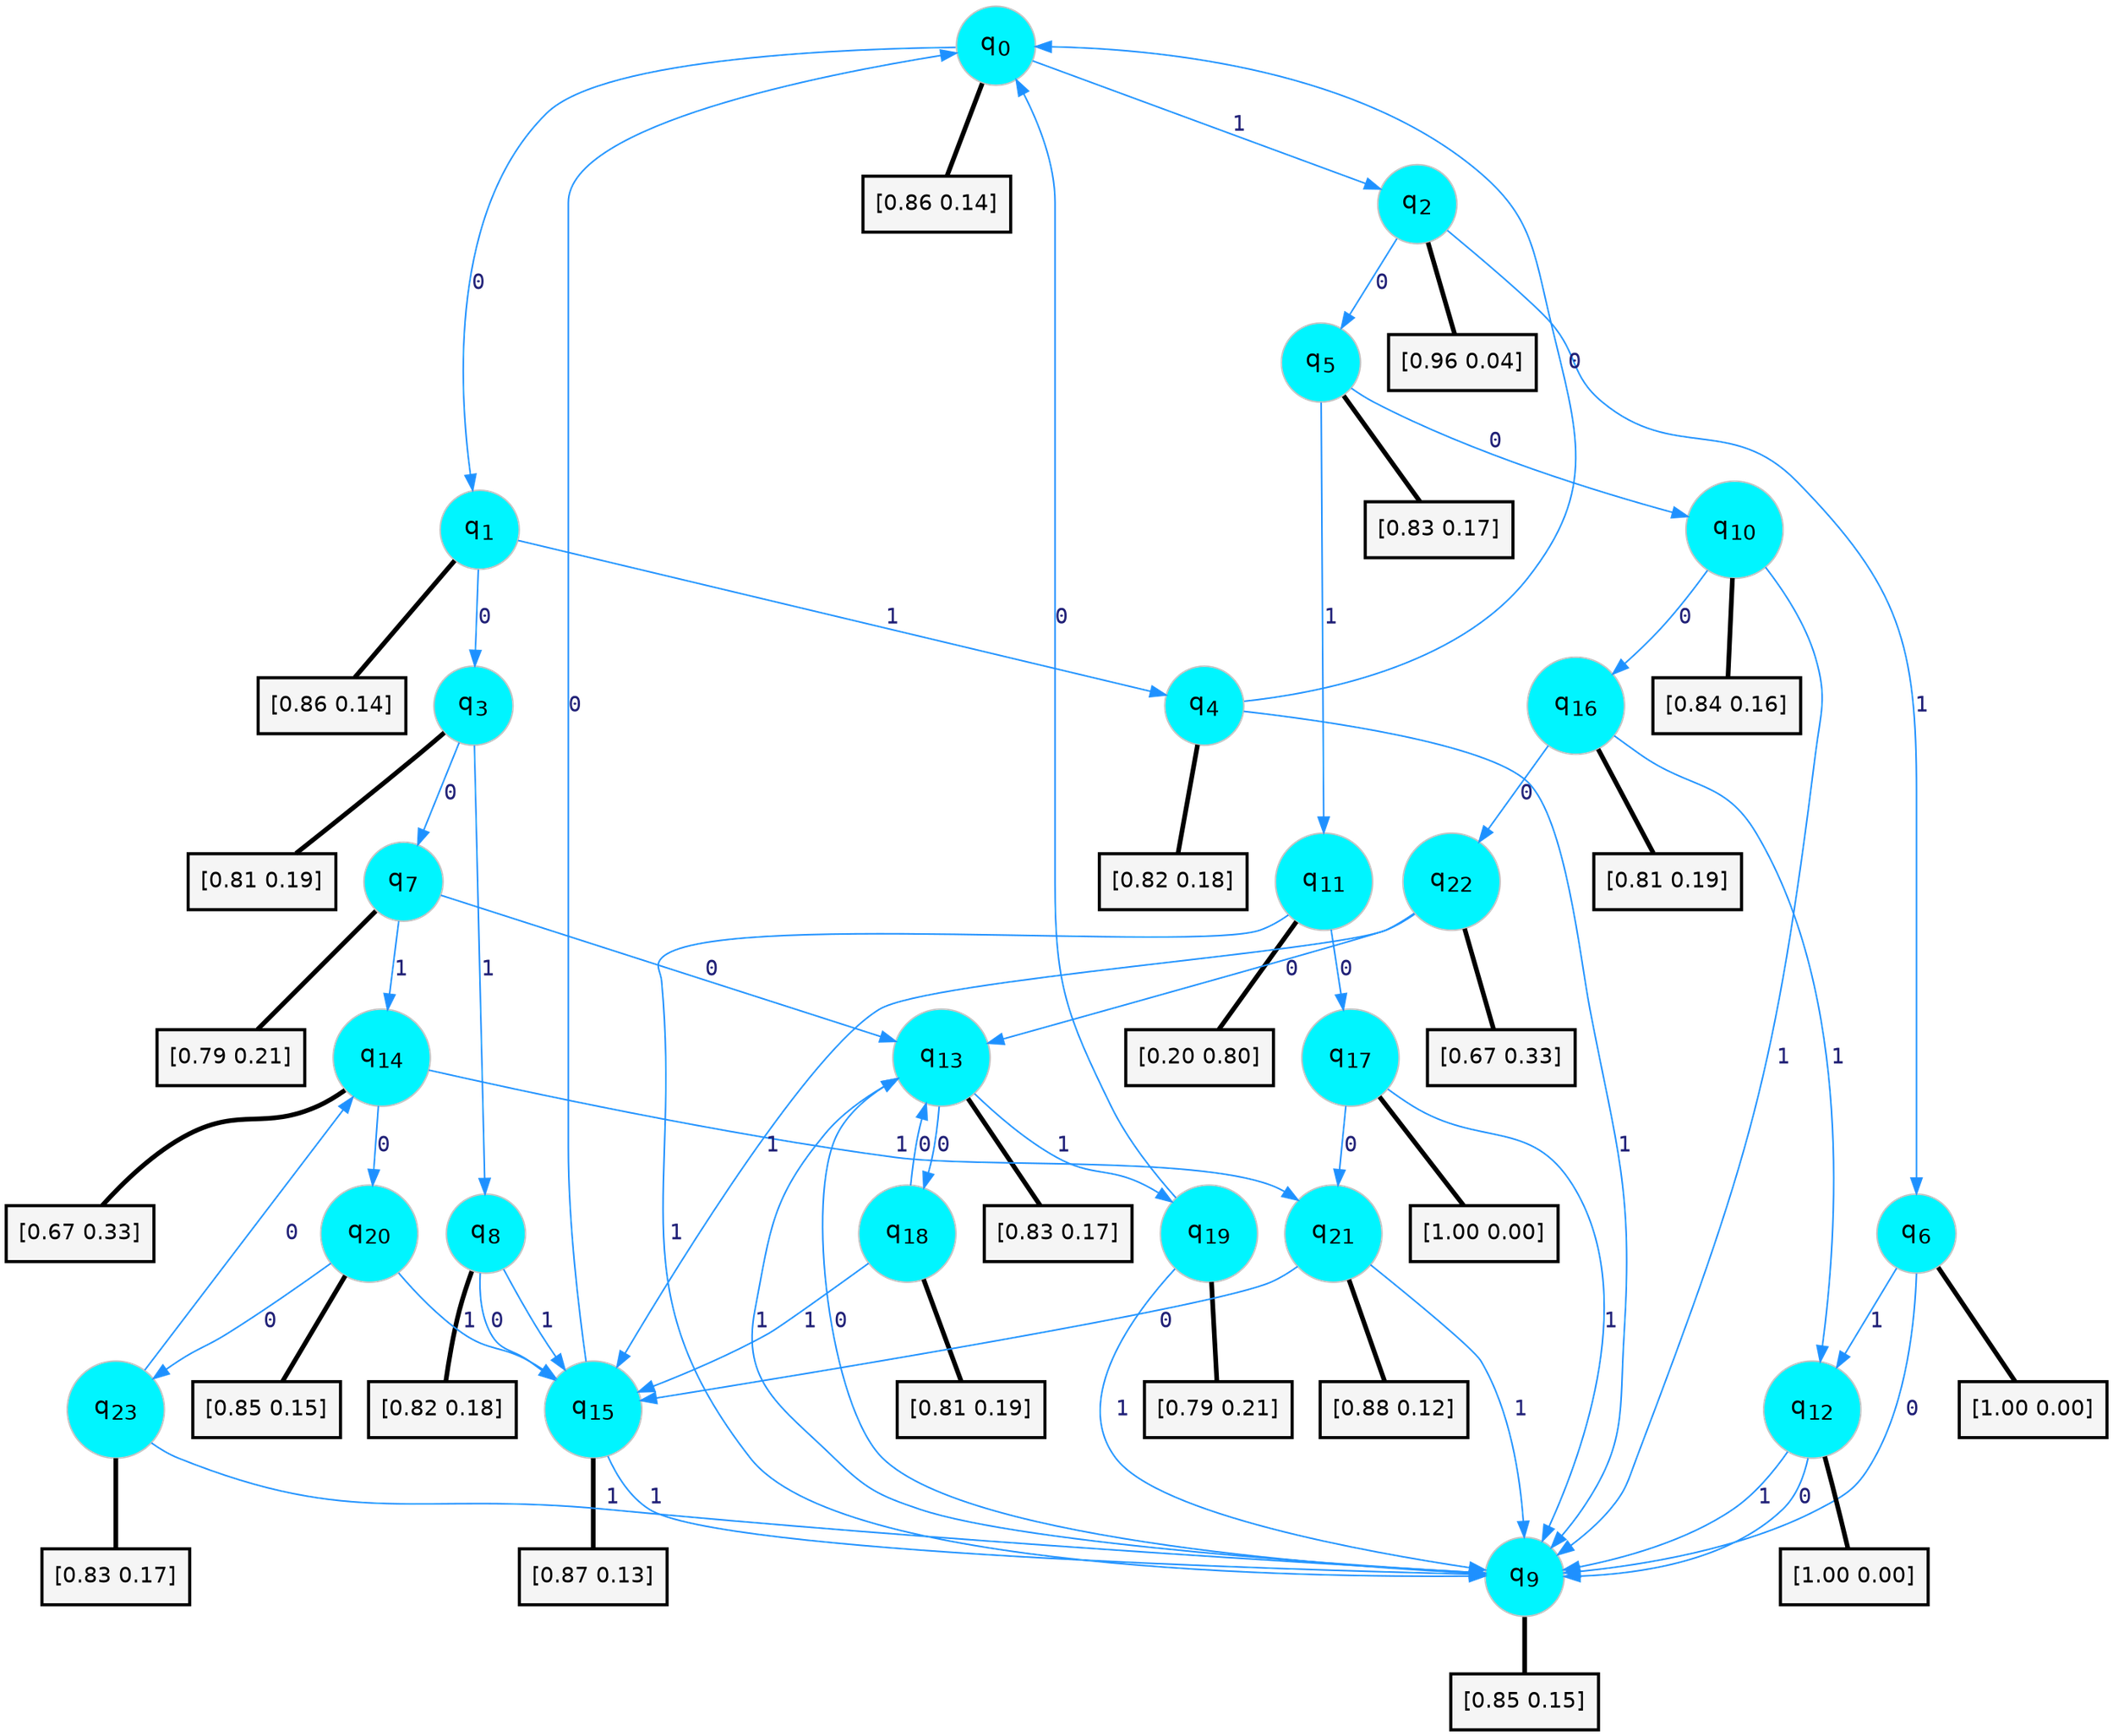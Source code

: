digraph G {
graph [
bgcolor=transparent, dpi=300, rankdir=TD, size="40,25"];
node [
color=gray, fillcolor=turquoise1, fontcolor=black, fontname=Helvetica, fontsize=16, fontweight=bold, shape=circle, style=filled];
edge [
arrowsize=1, color=dodgerblue1, fontcolor=midnightblue, fontname=courier, fontweight=bold, penwidth=1, style=solid, weight=20];
0[label=<q<SUB>0</SUB>>];
1[label=<q<SUB>1</SUB>>];
2[label=<q<SUB>2</SUB>>];
3[label=<q<SUB>3</SUB>>];
4[label=<q<SUB>4</SUB>>];
5[label=<q<SUB>5</SUB>>];
6[label=<q<SUB>6</SUB>>];
7[label=<q<SUB>7</SUB>>];
8[label=<q<SUB>8</SUB>>];
9[label=<q<SUB>9</SUB>>];
10[label=<q<SUB>10</SUB>>];
11[label=<q<SUB>11</SUB>>];
12[label=<q<SUB>12</SUB>>];
13[label=<q<SUB>13</SUB>>];
14[label=<q<SUB>14</SUB>>];
15[label=<q<SUB>15</SUB>>];
16[label=<q<SUB>16</SUB>>];
17[label=<q<SUB>17</SUB>>];
18[label=<q<SUB>18</SUB>>];
19[label=<q<SUB>19</SUB>>];
20[label=<q<SUB>20</SUB>>];
21[label=<q<SUB>21</SUB>>];
22[label=<q<SUB>22</SUB>>];
23[label=<q<SUB>23</SUB>>];
24[label="[0.86 0.14]", shape=box,fontcolor=black, fontname=Helvetica, fontsize=14, penwidth=2, fillcolor=whitesmoke,color=black];
25[label="[0.86 0.14]", shape=box,fontcolor=black, fontname=Helvetica, fontsize=14, penwidth=2, fillcolor=whitesmoke,color=black];
26[label="[0.96 0.04]", shape=box,fontcolor=black, fontname=Helvetica, fontsize=14, penwidth=2, fillcolor=whitesmoke,color=black];
27[label="[0.81 0.19]", shape=box,fontcolor=black, fontname=Helvetica, fontsize=14, penwidth=2, fillcolor=whitesmoke,color=black];
28[label="[0.82 0.18]", shape=box,fontcolor=black, fontname=Helvetica, fontsize=14, penwidth=2, fillcolor=whitesmoke,color=black];
29[label="[0.83 0.17]", shape=box,fontcolor=black, fontname=Helvetica, fontsize=14, penwidth=2, fillcolor=whitesmoke,color=black];
30[label="[1.00 0.00]", shape=box,fontcolor=black, fontname=Helvetica, fontsize=14, penwidth=2, fillcolor=whitesmoke,color=black];
31[label="[0.79 0.21]", shape=box,fontcolor=black, fontname=Helvetica, fontsize=14, penwidth=2, fillcolor=whitesmoke,color=black];
32[label="[0.82 0.18]", shape=box,fontcolor=black, fontname=Helvetica, fontsize=14, penwidth=2, fillcolor=whitesmoke,color=black];
33[label="[0.85 0.15]", shape=box,fontcolor=black, fontname=Helvetica, fontsize=14, penwidth=2, fillcolor=whitesmoke,color=black];
34[label="[0.84 0.16]", shape=box,fontcolor=black, fontname=Helvetica, fontsize=14, penwidth=2, fillcolor=whitesmoke,color=black];
35[label="[0.20 0.80]", shape=box,fontcolor=black, fontname=Helvetica, fontsize=14, penwidth=2, fillcolor=whitesmoke,color=black];
36[label="[1.00 0.00]", shape=box,fontcolor=black, fontname=Helvetica, fontsize=14, penwidth=2, fillcolor=whitesmoke,color=black];
37[label="[0.83 0.17]", shape=box,fontcolor=black, fontname=Helvetica, fontsize=14, penwidth=2, fillcolor=whitesmoke,color=black];
38[label="[0.67 0.33]", shape=box,fontcolor=black, fontname=Helvetica, fontsize=14, penwidth=2, fillcolor=whitesmoke,color=black];
39[label="[0.87 0.13]", shape=box,fontcolor=black, fontname=Helvetica, fontsize=14, penwidth=2, fillcolor=whitesmoke,color=black];
40[label="[0.81 0.19]", shape=box,fontcolor=black, fontname=Helvetica, fontsize=14, penwidth=2, fillcolor=whitesmoke,color=black];
41[label="[1.00 0.00]", shape=box,fontcolor=black, fontname=Helvetica, fontsize=14, penwidth=2, fillcolor=whitesmoke,color=black];
42[label="[0.81 0.19]", shape=box,fontcolor=black, fontname=Helvetica, fontsize=14, penwidth=2, fillcolor=whitesmoke,color=black];
43[label="[0.79 0.21]", shape=box,fontcolor=black, fontname=Helvetica, fontsize=14, penwidth=2, fillcolor=whitesmoke,color=black];
44[label="[0.85 0.15]", shape=box,fontcolor=black, fontname=Helvetica, fontsize=14, penwidth=2, fillcolor=whitesmoke,color=black];
45[label="[0.88 0.12]", shape=box,fontcolor=black, fontname=Helvetica, fontsize=14, penwidth=2, fillcolor=whitesmoke,color=black];
46[label="[0.67 0.33]", shape=box,fontcolor=black, fontname=Helvetica, fontsize=14, penwidth=2, fillcolor=whitesmoke,color=black];
47[label="[0.83 0.17]", shape=box,fontcolor=black, fontname=Helvetica, fontsize=14, penwidth=2, fillcolor=whitesmoke,color=black];
0->1 [label=0];
0->2 [label=1];
0->24 [arrowhead=none, penwidth=3,color=black];
1->3 [label=0];
1->4 [label=1];
1->25 [arrowhead=none, penwidth=3,color=black];
2->5 [label=0];
2->6 [label=1];
2->26 [arrowhead=none, penwidth=3,color=black];
3->7 [label=0];
3->8 [label=1];
3->27 [arrowhead=none, penwidth=3,color=black];
4->0 [label=0];
4->9 [label=1];
4->28 [arrowhead=none, penwidth=3,color=black];
5->10 [label=0];
5->11 [label=1];
5->29 [arrowhead=none, penwidth=3,color=black];
6->9 [label=0];
6->12 [label=1];
6->30 [arrowhead=none, penwidth=3,color=black];
7->13 [label=0];
7->14 [label=1];
7->31 [arrowhead=none, penwidth=3,color=black];
8->15 [label=0];
8->15 [label=1];
8->32 [arrowhead=none, penwidth=3,color=black];
9->13 [label=0];
9->13 [label=1];
9->33 [arrowhead=none, penwidth=3,color=black];
10->16 [label=0];
10->9 [label=1];
10->34 [arrowhead=none, penwidth=3,color=black];
11->17 [label=0];
11->9 [label=1];
11->35 [arrowhead=none, penwidth=3,color=black];
12->9 [label=0];
12->9 [label=1];
12->36 [arrowhead=none, penwidth=3,color=black];
13->18 [label=0];
13->19 [label=1];
13->37 [arrowhead=none, penwidth=3,color=black];
14->20 [label=0];
14->21 [label=1];
14->38 [arrowhead=none, penwidth=3,color=black];
15->0 [label=0];
15->9 [label=1];
15->39 [arrowhead=none, penwidth=3,color=black];
16->22 [label=0];
16->12 [label=1];
16->40 [arrowhead=none, penwidth=3,color=black];
17->21 [label=0];
17->9 [label=1];
17->41 [arrowhead=none, penwidth=3,color=black];
18->13 [label=0];
18->15 [label=1];
18->42 [arrowhead=none, penwidth=3,color=black];
19->0 [label=0];
19->9 [label=1];
19->43 [arrowhead=none, penwidth=3,color=black];
20->23 [label=0];
20->15 [label=1];
20->44 [arrowhead=none, penwidth=3,color=black];
21->15 [label=0];
21->9 [label=1];
21->45 [arrowhead=none, penwidth=3,color=black];
22->13 [label=0];
22->15 [label=1];
22->46 [arrowhead=none, penwidth=3,color=black];
23->14 [label=0];
23->9 [label=1];
23->47 [arrowhead=none, penwidth=3,color=black];
}
